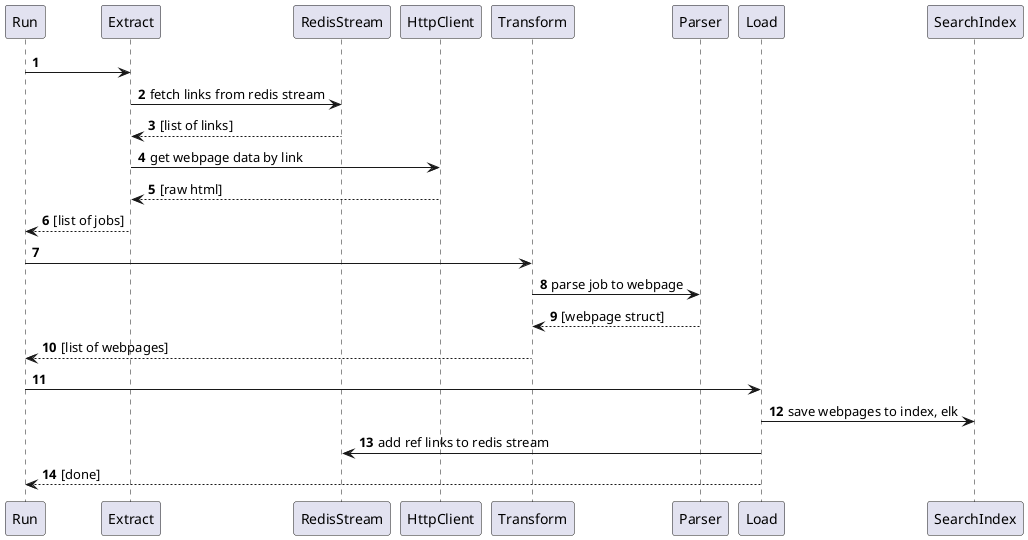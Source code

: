 @startuml "Search Indexer Consumer - Sequence Diagram"
'https://plantuml.com/sequence-diagram

autonumber

Run -> Extract
Extract -> RedisStream: fetch links from redis stream
Extract <-- RedisStream: [list of links]
Extract -> HttpClient: get webpage data by link
Extract <-- HttpClient: [raw html]
Run <-- Extract: [list of jobs]

Run -> Transform
Transform -> Parser: parse job to webpage
Transform <-- Parser: [webpage struct]
Run <-- Transform: [list of webpages]

Run -> Load
Load -> SearchIndex: save webpages to index, elk
Load -> RedisStream: add ref links to redis stream
Run <-- Load: [done]

@enduml

